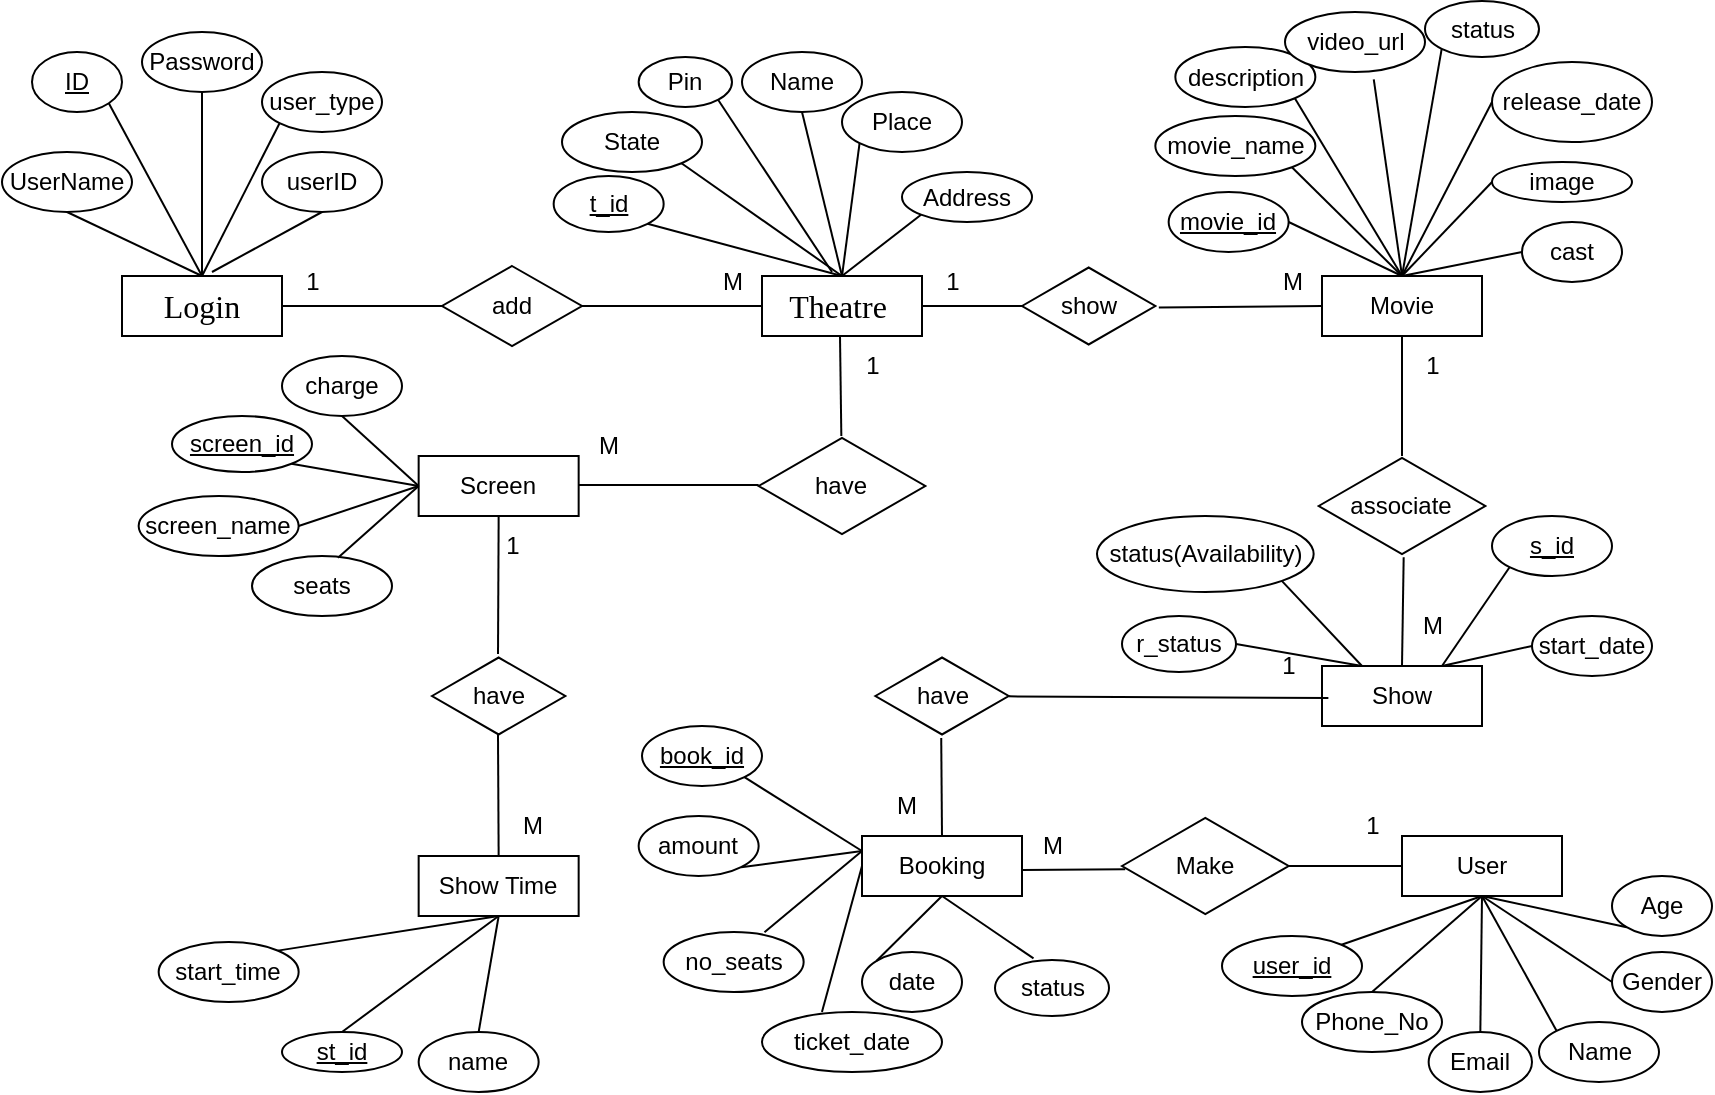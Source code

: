 <mxfile version="25.0.2">
  <diagram name="Page-1" id="21sxd1JLhRx6vWNXKEFD">
    <mxGraphModel dx="1091" dy="646" grid="1" gridSize="10" guides="1" tooltips="1" connect="1" arrows="1" fold="1" page="1" pageScale="1" pageWidth="850" pageHeight="1100" math="0" shadow="0">
      <root>
        <mxCell id="0" />
        <mxCell id="1" parent="0" />
        <mxCell id="0o60pnF43kU1OyqHO9tg-1" value="User" style="rounded=0;whiteSpace=wrap;html=1;" parent="1" vertex="1">
          <mxGeometry x="705" y="482" width="80" height="30" as="geometry" />
        </mxCell>
        <mxCell id="0o60pnF43kU1OyqHO9tg-2" value="Movie" style="rounded=0;whiteSpace=wrap;html=1;" parent="1" vertex="1">
          <mxGeometry x="665" y="202" width="80" height="30" as="geometry" />
        </mxCell>
        <mxCell id="0o60pnF43kU1OyqHO9tg-3" value="Show" style="rounded=0;whiteSpace=wrap;html=1;" parent="1" vertex="1">
          <mxGeometry x="665" y="397" width="80" height="30" as="geometry" />
        </mxCell>
        <mxCell id="0o60pnF43kU1OyqHO9tg-4" value="Booking" style="rounded=0;whiteSpace=wrap;html=1;" parent="1" vertex="1">
          <mxGeometry x="435.0" y="482" width="80" height="30" as="geometry" />
        </mxCell>
        <mxCell id="db7SQEfbEo6dRX1Lkpu2-1" value="Show Time" style="rounded=0;whiteSpace=wrap;html=1;" vertex="1" parent="1">
          <mxGeometry x="213.33" y="492" width="80" height="30" as="geometry" />
        </mxCell>
        <mxCell id="db7SQEfbEo6dRX1Lkpu2-6" value="&lt;font face=&quot;Times New Roman, serif&quot;&gt;&lt;span style=&quot;font-size: 16px;&quot;&gt;Login&lt;/span&gt;&lt;/font&gt;" style="rounded=0;whiteSpace=wrap;html=1;strokeWidth=1;" vertex="1" parent="1">
          <mxGeometry x="65" y="202" width="80" height="30" as="geometry" />
        </mxCell>
        <mxCell id="db7SQEfbEo6dRX1Lkpu2-7" value="&lt;span style=&quot;font-size: 12pt; line-height: 107%; font-family: &amp;quot;Times New Roman&amp;quot;, serif;&quot;&gt;Theatre&amp;nbsp;&lt;/span&gt;" style="rounded=0;whiteSpace=wrap;html=1;" vertex="1" parent="1">
          <mxGeometry x="385" y="202" width="80" height="30" as="geometry" />
        </mxCell>
        <mxCell id="db7SQEfbEo6dRX1Lkpu2-13" value="add" style="rhombus;whiteSpace=wrap;html=1;" vertex="1" parent="1">
          <mxGeometry x="225" y="197" width="70" height="40" as="geometry" />
        </mxCell>
        <mxCell id="db7SQEfbEo6dRX1Lkpu2-17" value="1" style="text;html=1;align=center;verticalAlign=middle;resizable=0;points=[];autosize=1;strokeColor=none;fillColor=none;" vertex="1" parent="1">
          <mxGeometry x="145" y="190" width="30" height="30" as="geometry" />
        </mxCell>
        <mxCell id="db7SQEfbEo6dRX1Lkpu2-18" value="M" style="text;html=1;align=center;verticalAlign=middle;resizable=0;points=[];autosize=1;strokeColor=none;fillColor=none;" vertex="1" parent="1">
          <mxGeometry x="355" y="190" width="30" height="30" as="geometry" />
        </mxCell>
        <mxCell id="db7SQEfbEo6dRX1Lkpu2-23" value="have" style="html=1;whiteSpace=wrap;aspect=fixed;shape=isoRectangle;" vertex="1" parent="1">
          <mxGeometry x="383.33" y="282" width="83.33" height="50" as="geometry" />
        </mxCell>
        <mxCell id="db7SQEfbEo6dRX1Lkpu2-24" value="Screen" style="rounded=0;whiteSpace=wrap;html=1;" vertex="1" parent="1">
          <mxGeometry x="213.33" y="292" width="80" height="30" as="geometry" />
        </mxCell>
        <mxCell id="db7SQEfbEo6dRX1Lkpu2-27" value="1" style="text;html=1;align=center;verticalAlign=middle;resizable=0;points=[];autosize=1;strokeColor=none;fillColor=none;" vertex="1" parent="1">
          <mxGeometry x="425" y="232" width="30" height="30" as="geometry" />
        </mxCell>
        <mxCell id="db7SQEfbEo6dRX1Lkpu2-29" value="M" style="text;html=1;align=center;verticalAlign=middle;resizable=0;points=[];autosize=1;strokeColor=none;fillColor=none;" vertex="1" parent="1">
          <mxGeometry x="293.33" y="272" width="30" height="30" as="geometry" />
        </mxCell>
        <mxCell id="db7SQEfbEo6dRX1Lkpu2-31" value="show" style="html=1;whiteSpace=wrap;aspect=fixed;shape=isoRectangle;" vertex="1" parent="1">
          <mxGeometry x="515" y="197" width="66.67" height="40" as="geometry" />
        </mxCell>
        <mxCell id="db7SQEfbEo6dRX1Lkpu2-34" value="1" style="text;html=1;align=center;verticalAlign=middle;resizable=0;points=[];autosize=1;strokeColor=none;fillColor=none;" vertex="1" parent="1">
          <mxGeometry x="465" y="190" width="30" height="30" as="geometry" />
        </mxCell>
        <mxCell id="db7SQEfbEo6dRX1Lkpu2-35" value="M" style="text;html=1;align=center;verticalAlign=middle;resizable=0;points=[];autosize=1;strokeColor=none;fillColor=none;" vertex="1" parent="1">
          <mxGeometry x="635" y="190" width="30" height="30" as="geometry" />
        </mxCell>
        <mxCell id="db7SQEfbEo6dRX1Lkpu2-36" value="associate" style="html=1;whiteSpace=wrap;aspect=fixed;shape=isoRectangle;" vertex="1" parent="1">
          <mxGeometry x="663.33" y="292" width="83.34" height="50" as="geometry" />
        </mxCell>
        <mxCell id="db7SQEfbEo6dRX1Lkpu2-39" value="1" style="text;html=1;align=center;verticalAlign=middle;resizable=0;points=[];autosize=1;strokeColor=none;fillColor=none;" vertex="1" parent="1">
          <mxGeometry x="705" y="232" width="30" height="30" as="geometry" />
        </mxCell>
        <mxCell id="db7SQEfbEo6dRX1Lkpu2-40" value="M" style="text;html=1;align=center;verticalAlign=middle;resizable=0;points=[];autosize=1;strokeColor=none;fillColor=none;" vertex="1" parent="1">
          <mxGeometry x="705" y="362" width="30" height="30" as="geometry" />
        </mxCell>
        <mxCell id="db7SQEfbEo6dRX1Lkpu2-41" value="have" style="html=1;whiteSpace=wrap;aspect=fixed;shape=isoRectangle;" vertex="1" parent="1">
          <mxGeometry x="441.68" y="392" width="66.66" height="40" as="geometry" />
        </mxCell>
        <mxCell id="db7SQEfbEo6dRX1Lkpu2-46" value="M" style="text;html=1;align=center;verticalAlign=middle;resizable=0;points=[];autosize=1;strokeColor=none;fillColor=none;" vertex="1" parent="1">
          <mxGeometry x="441.68" y="452" width="30" height="30" as="geometry" />
        </mxCell>
        <mxCell id="db7SQEfbEo6dRX1Lkpu2-47" value="have" style="html=1;whiteSpace=wrap;aspect=fixed;shape=isoRectangle;" vertex="1" parent="1">
          <mxGeometry x="220.0" y="392" width="66.66" height="40" as="geometry" />
        </mxCell>
        <mxCell id="db7SQEfbEo6dRX1Lkpu2-50" value="1" style="text;html=1;align=center;verticalAlign=middle;resizable=0;points=[];autosize=1;strokeColor=none;fillColor=none;" vertex="1" parent="1">
          <mxGeometry x="245" y="322" width="30" height="30" as="geometry" />
        </mxCell>
        <mxCell id="db7SQEfbEo6dRX1Lkpu2-51" value="M" style="text;html=1;align=center;verticalAlign=middle;resizable=0;points=[];autosize=1;strokeColor=none;fillColor=none;" vertex="1" parent="1">
          <mxGeometry x="255" y="462" width="30" height="30" as="geometry" />
        </mxCell>
        <mxCell id="db7SQEfbEo6dRX1Lkpu2-45" value="1" style="text;html=1;align=center;verticalAlign=middle;resizable=0;points=[];autosize=1;strokeColor=none;fillColor=none;" vertex="1" parent="1">
          <mxGeometry x="633.33" y="382" width="30" height="30" as="geometry" />
        </mxCell>
        <mxCell id="db7SQEfbEo6dRX1Lkpu2-62" value="Make" style="html=1;whiteSpace=wrap;aspect=fixed;shape=isoRectangle;" vertex="1" parent="1">
          <mxGeometry x="565" y="472" width="83.33" height="50" as="geometry" />
        </mxCell>
        <mxCell id="db7SQEfbEo6dRX1Lkpu2-65" value="1" style="text;html=1;align=center;verticalAlign=middle;resizable=0;points=[];autosize=1;strokeColor=none;fillColor=none;" vertex="1" parent="1">
          <mxGeometry x="675" y="462" width="30" height="30" as="geometry" />
        </mxCell>
        <mxCell id="db7SQEfbEo6dRX1Lkpu2-66" value="M" style="text;html=1;align=center;verticalAlign=middle;resizable=0;points=[];autosize=1;strokeColor=none;fillColor=none;" vertex="1" parent="1">
          <mxGeometry x="515" y="472" width="30" height="30" as="geometry" />
        </mxCell>
        <mxCell id="db7SQEfbEo6dRX1Lkpu2-69" value="" style="endArrow=none;html=1;rounded=0;entryX=0;entryY=0.5;entryDx=0;entryDy=0;" edge="1" parent="1" source="db7SQEfbEo6dRX1Lkpu2-62" target="0o60pnF43kU1OyqHO9tg-1">
          <mxGeometry width="50" height="50" relative="1" as="geometry">
            <mxPoint x="655" y="492" as="sourcePoint" />
            <mxPoint x="695" y="442" as="targetPoint" />
          </mxGeometry>
        </mxCell>
        <mxCell id="db7SQEfbEo6dRX1Lkpu2-70" value="" style="endArrow=none;html=1;rounded=0;entryX=0.019;entryY=0.532;entryDx=0;entryDy=0;entryPerimeter=0;" edge="1" parent="1" target="db7SQEfbEo6dRX1Lkpu2-62">
          <mxGeometry width="50" height="50" relative="1" as="geometry">
            <mxPoint x="515" y="499" as="sourcePoint" />
            <mxPoint x="566" y="492" as="targetPoint" />
          </mxGeometry>
        </mxCell>
        <mxCell id="db7SQEfbEo6dRX1Lkpu2-71" value="" style="endArrow=none;html=1;rounded=0;entryX=0.494;entryY=1.025;entryDx=0;entryDy=0;entryPerimeter=0;exitX=0.5;exitY=0;exitDx=0;exitDy=0;" edge="1" parent="1" source="0o60pnF43kU1OyqHO9tg-4" target="db7SQEfbEo6dRX1Lkpu2-41">
          <mxGeometry width="50" height="50" relative="1" as="geometry">
            <mxPoint x="395" y="492" as="sourcePoint" />
            <mxPoint x="445" y="442" as="targetPoint" />
          </mxGeometry>
        </mxCell>
        <mxCell id="db7SQEfbEo6dRX1Lkpu2-72" value="" style="endArrow=none;html=1;rounded=0;entryX=1.162;entryY=1.033;entryDx=0;entryDy=0;entryPerimeter=0;" edge="1" parent="1" source="db7SQEfbEo6dRX1Lkpu2-41" target="db7SQEfbEo6dRX1Lkpu2-45">
          <mxGeometry width="50" height="50" relative="1" as="geometry">
            <mxPoint x="395" y="492" as="sourcePoint" />
            <mxPoint x="655" y="412" as="targetPoint" />
          </mxGeometry>
        </mxCell>
        <mxCell id="db7SQEfbEo6dRX1Lkpu2-75" value="" style="endArrow=none;html=1;rounded=0;entryX=0.5;entryY=1;entryDx=0;entryDy=0;" edge="1" parent="1" target="db7SQEfbEo6dRX1Lkpu2-24">
          <mxGeometry width="50" height="50" relative="1" as="geometry">
            <mxPoint x="253" y="391" as="sourcePoint" />
            <mxPoint x="445" y="442" as="targetPoint" />
          </mxGeometry>
        </mxCell>
        <mxCell id="db7SQEfbEo6dRX1Lkpu2-76" value="" style="endArrow=none;html=1;rounded=0;exitX=0.5;exitY=0;exitDx=0;exitDy=0;entryX=0.495;entryY=0.965;entryDx=0;entryDy=0;entryPerimeter=0;" edge="1" parent="1" source="db7SQEfbEo6dRX1Lkpu2-1" target="db7SQEfbEo6dRX1Lkpu2-47">
          <mxGeometry width="50" height="50" relative="1" as="geometry">
            <mxPoint x="205" y="482" as="sourcePoint" />
            <mxPoint x="255" y="432" as="targetPoint" />
          </mxGeometry>
        </mxCell>
        <mxCell id="db7SQEfbEo6dRX1Lkpu2-77" value="" style="endArrow=none;html=1;rounded=0;entryX=1;entryY=0.5;entryDx=0;entryDy=0;exitX=0;exitY=0.5;exitDx=0;exitDy=0;" edge="1" parent="1" source="db7SQEfbEo6dRX1Lkpu2-13" target="db7SQEfbEo6dRX1Lkpu2-6">
          <mxGeometry width="50" height="50" relative="1" as="geometry">
            <mxPoint x="395" y="492" as="sourcePoint" />
            <mxPoint x="445" y="442" as="targetPoint" />
          </mxGeometry>
        </mxCell>
        <mxCell id="db7SQEfbEo6dRX1Lkpu2-78" value="" style="endArrow=none;html=1;rounded=0;entryX=1;entryY=0.5;entryDx=0;entryDy=0;exitX=0;exitY=0.5;exitDx=0;exitDy=0;" edge="1" parent="1" source="db7SQEfbEo6dRX1Lkpu2-7" target="db7SQEfbEo6dRX1Lkpu2-13">
          <mxGeometry width="50" height="50" relative="1" as="geometry">
            <mxPoint x="375" y="217" as="sourcePoint" />
            <mxPoint x="293.33" y="216.5" as="targetPoint" />
          </mxGeometry>
        </mxCell>
        <mxCell id="db7SQEfbEo6dRX1Lkpu2-79" value="" style="endArrow=none;html=1;rounded=0;entryX=1;entryY=0.5;entryDx=0;entryDy=0;exitX=0;exitY=0.5;exitDx=0;exitDy=0;" edge="1" parent="1">
          <mxGeometry width="50" height="50" relative="1" as="geometry">
            <mxPoint x="383.33" y="306.5" as="sourcePoint" />
            <mxPoint x="293.33" y="306.5" as="targetPoint" />
          </mxGeometry>
        </mxCell>
        <mxCell id="db7SQEfbEo6dRX1Lkpu2-80" value="" style="endArrow=none;html=1;rounded=0;entryX=1;entryY=0.5;entryDx=0;entryDy=0;" edge="1" parent="1" source="db7SQEfbEo6dRX1Lkpu2-31" target="db7SQEfbEo6dRX1Lkpu2-7">
          <mxGeometry width="50" height="50" relative="1" as="geometry">
            <mxPoint x="395" y="492" as="sourcePoint" />
            <mxPoint x="445" y="442" as="targetPoint" />
          </mxGeometry>
        </mxCell>
        <mxCell id="db7SQEfbEo6dRX1Lkpu2-81" value="" style="endArrow=none;html=1;rounded=0;entryX=1.026;entryY=0.52;entryDx=0;entryDy=0;entryPerimeter=0;exitX=0;exitY=0.5;exitDx=0;exitDy=0;" edge="1" parent="1" source="0o60pnF43kU1OyqHO9tg-2" target="db7SQEfbEo6dRX1Lkpu2-31">
          <mxGeometry width="50" height="50" relative="1" as="geometry">
            <mxPoint x="395" y="492" as="sourcePoint" />
            <mxPoint x="445" y="442" as="targetPoint" />
          </mxGeometry>
        </mxCell>
        <mxCell id="db7SQEfbEo6dRX1Lkpu2-82" value="" style="endArrow=none;html=1;rounded=0;entryX=0.5;entryY=1;entryDx=0;entryDy=0;exitX=0.5;exitY=0;exitDx=0;exitDy=0;exitPerimeter=0;" edge="1" parent="1" source="db7SQEfbEo6dRX1Lkpu2-36" target="0o60pnF43kU1OyqHO9tg-2">
          <mxGeometry width="50" height="50" relative="1" as="geometry">
            <mxPoint x="395" y="492" as="sourcePoint" />
            <mxPoint x="445" y="442" as="targetPoint" />
          </mxGeometry>
        </mxCell>
        <mxCell id="db7SQEfbEo6dRX1Lkpu2-83" value="" style="endArrow=none;html=1;rounded=0;entryX=0.51;entryY=1.012;entryDx=0;entryDy=0;entryPerimeter=0;exitX=0.5;exitY=0;exitDx=0;exitDy=0;" edge="1" parent="1" source="0o60pnF43kU1OyqHO9tg-3" target="db7SQEfbEo6dRX1Lkpu2-36">
          <mxGeometry width="50" height="50" relative="1" as="geometry">
            <mxPoint x="395" y="492" as="sourcePoint" />
            <mxPoint x="445" y="442" as="targetPoint" />
          </mxGeometry>
        </mxCell>
        <mxCell id="db7SQEfbEo6dRX1Lkpu2-84" value="" style="endArrow=none;html=1;rounded=0;" edge="1" parent="1" source="db7SQEfbEo6dRX1Lkpu2-23">
          <mxGeometry width="50" height="50" relative="1" as="geometry">
            <mxPoint x="395" y="492" as="sourcePoint" />
            <mxPoint x="424" y="232" as="targetPoint" />
          </mxGeometry>
        </mxCell>
        <mxCell id="db7SQEfbEo6dRX1Lkpu2-85" value="ID" style="ellipse;whiteSpace=wrap;html=1;fontStyle=4" vertex="1" parent="1">
          <mxGeometry x="20" y="90" width="45" height="30" as="geometry" />
        </mxCell>
        <mxCell id="db7SQEfbEo6dRX1Lkpu2-88" value="Password" style="ellipse;whiteSpace=wrap;html=1;" vertex="1" parent="1">
          <mxGeometry x="75" y="80" width="60" height="30" as="geometry" />
        </mxCell>
        <mxCell id="db7SQEfbEo6dRX1Lkpu2-89" value="UserName" style="ellipse;whiteSpace=wrap;html=1;" vertex="1" parent="1">
          <mxGeometry x="5" y="140" width="65" height="30" as="geometry" />
        </mxCell>
        <mxCell id="db7SQEfbEo6dRX1Lkpu2-90" value="" style="endArrow=none;html=1;rounded=0;entryX=1;entryY=1;entryDx=0;entryDy=0;exitX=0.5;exitY=0;exitDx=0;exitDy=0;" edge="1" parent="1" source="db7SQEfbEo6dRX1Lkpu2-6" target="db7SQEfbEo6dRX1Lkpu2-85">
          <mxGeometry width="50" height="50" relative="1" as="geometry">
            <mxPoint x="100" y="170" as="sourcePoint" />
            <mxPoint x="460" y="330" as="targetPoint" />
          </mxGeometry>
        </mxCell>
        <mxCell id="db7SQEfbEo6dRX1Lkpu2-91" value="" style="endArrow=none;html=1;rounded=0;entryX=0.5;entryY=1;entryDx=0;entryDy=0;exitX=0.5;exitY=0;exitDx=0;exitDy=0;" edge="1" parent="1" source="db7SQEfbEo6dRX1Lkpu2-6" target="db7SQEfbEo6dRX1Lkpu2-89">
          <mxGeometry width="50" height="50" relative="1" as="geometry">
            <mxPoint x="410" y="380" as="sourcePoint" />
            <mxPoint x="40" y="210" as="targetPoint" />
          </mxGeometry>
        </mxCell>
        <mxCell id="db7SQEfbEo6dRX1Lkpu2-92" value="" style="endArrow=none;html=1;rounded=0;entryX=0.5;entryY=1;entryDx=0;entryDy=0;exitX=0.5;exitY=0;exitDx=0;exitDy=0;" edge="1" parent="1" source="db7SQEfbEo6dRX1Lkpu2-6" target="db7SQEfbEo6dRX1Lkpu2-88">
          <mxGeometry width="50" height="50" relative="1" as="geometry">
            <mxPoint x="410" y="380" as="sourcePoint" />
            <mxPoint x="460" y="330" as="targetPoint" />
          </mxGeometry>
        </mxCell>
        <mxCell id="db7SQEfbEo6dRX1Lkpu2-97" value="user_type" style="ellipse;whiteSpace=wrap;html=1;" vertex="1" parent="1">
          <mxGeometry x="135" y="100" width="60" height="30" as="geometry" />
        </mxCell>
        <mxCell id="db7SQEfbEo6dRX1Lkpu2-100" value="userID" style="ellipse;whiteSpace=wrap;html=1;" vertex="1" parent="1">
          <mxGeometry x="135" y="140" width="60" height="30" as="geometry" />
        </mxCell>
        <mxCell id="db7SQEfbEo6dRX1Lkpu2-102" value="" style="endArrow=none;html=1;rounded=0;entryX=0.5;entryY=1;entryDx=0;entryDy=0;" edge="1" parent="1" target="db7SQEfbEo6dRX1Lkpu2-100">
          <mxGeometry width="50" height="50" relative="1" as="geometry">
            <mxPoint x="110" y="200" as="sourcePoint" />
            <mxPoint x="390" y="320" as="targetPoint" />
          </mxGeometry>
        </mxCell>
        <mxCell id="db7SQEfbEo6dRX1Lkpu2-103" value="" style="endArrow=none;html=1;rounded=0;entryX=0;entryY=1;entryDx=0;entryDy=0;exitX=0.5;exitY=0;exitDx=0;exitDy=0;" edge="1" parent="1" source="db7SQEfbEo6dRX1Lkpu2-6" target="db7SQEfbEo6dRX1Lkpu2-97">
          <mxGeometry width="50" height="50" relative="1" as="geometry">
            <mxPoint x="340" y="370" as="sourcePoint" />
            <mxPoint x="390" y="320" as="targetPoint" />
          </mxGeometry>
        </mxCell>
        <mxCell id="db7SQEfbEo6dRX1Lkpu2-104" value="Name" style="ellipse;whiteSpace=wrap;html=1;" vertex="1" parent="1">
          <mxGeometry x="375" y="90" width="60" height="30" as="geometry" />
        </mxCell>
        <mxCell id="db7SQEfbEo6dRX1Lkpu2-105" value="Address" style="ellipse;whiteSpace=wrap;html=1;" vertex="1" parent="1">
          <mxGeometry x="455" y="150" width="65" height="25" as="geometry" />
        </mxCell>
        <mxCell id="db7SQEfbEo6dRX1Lkpu2-106" value="Place" style="ellipse;whiteSpace=wrap;html=1;" vertex="1" parent="1">
          <mxGeometry x="425" y="110" width="60" height="30" as="geometry" />
        </mxCell>
        <mxCell id="db7SQEfbEo6dRX1Lkpu2-108" value="State" style="ellipse;whiteSpace=wrap;html=1;" vertex="1" parent="1">
          <mxGeometry x="285" y="120" width="70" height="30" as="geometry" />
        </mxCell>
        <mxCell id="db7SQEfbEo6dRX1Lkpu2-109" value="Pin" style="ellipse;whiteSpace=wrap;html=1;" vertex="1" parent="1">
          <mxGeometry x="323.33" y="92.5" width="46.67" height="25" as="geometry" />
        </mxCell>
        <mxCell id="db7SQEfbEo6dRX1Lkpu2-111" value="&lt;u&gt;t_id&lt;/u&gt;" style="ellipse;whiteSpace=wrap;html=1;" vertex="1" parent="1">
          <mxGeometry x="280.83" y="152" width="55" height="28" as="geometry" />
        </mxCell>
        <mxCell id="db7SQEfbEo6dRX1Lkpu2-114" value="" style="endArrow=none;html=1;rounded=0;entryX=1;entryY=1;entryDx=0;entryDy=0;exitX=0.5;exitY=0;exitDx=0;exitDy=0;" edge="1" parent="1" source="db7SQEfbEo6dRX1Lkpu2-7" target="db7SQEfbEo6dRX1Lkpu2-111">
          <mxGeometry width="50" height="50" relative="1" as="geometry">
            <mxPoint x="340" y="370" as="sourcePoint" />
            <mxPoint x="390" y="320" as="targetPoint" />
          </mxGeometry>
        </mxCell>
        <mxCell id="db7SQEfbEo6dRX1Lkpu2-115" value="" style="endArrow=none;html=1;rounded=0;entryX=1;entryY=1;entryDx=0;entryDy=0;exitX=0.5;exitY=0;exitDx=0;exitDy=0;" edge="1" parent="1" source="db7SQEfbEo6dRX1Lkpu2-7" target="db7SQEfbEo6dRX1Lkpu2-108">
          <mxGeometry width="50" height="50" relative="1" as="geometry">
            <mxPoint x="340" y="370" as="sourcePoint" />
            <mxPoint x="390" y="320" as="targetPoint" />
          </mxGeometry>
        </mxCell>
        <mxCell id="db7SQEfbEo6dRX1Lkpu2-116" value="" style="endArrow=none;html=1;rounded=0;entryX=1;entryY=1;entryDx=0;entryDy=0;" edge="1" parent="1" target="db7SQEfbEo6dRX1Lkpu2-109">
          <mxGeometry width="50" height="50" relative="1" as="geometry">
            <mxPoint x="420" y="200" as="sourcePoint" />
            <mxPoint x="390" y="320" as="targetPoint" />
          </mxGeometry>
        </mxCell>
        <mxCell id="db7SQEfbEo6dRX1Lkpu2-117" value="" style="endArrow=none;html=1;rounded=0;entryX=0.5;entryY=1;entryDx=0;entryDy=0;exitX=0.5;exitY=0;exitDx=0;exitDy=0;" edge="1" parent="1" source="db7SQEfbEo6dRX1Lkpu2-7" target="db7SQEfbEo6dRX1Lkpu2-104">
          <mxGeometry width="50" height="50" relative="1" as="geometry">
            <mxPoint x="340" y="370" as="sourcePoint" />
            <mxPoint x="390" y="320" as="targetPoint" />
          </mxGeometry>
        </mxCell>
        <mxCell id="db7SQEfbEo6dRX1Lkpu2-118" value="" style="endArrow=none;html=1;rounded=0;entryX=0;entryY=1;entryDx=0;entryDy=0;exitX=0.5;exitY=0;exitDx=0;exitDy=0;" edge="1" parent="1" source="db7SQEfbEo6dRX1Lkpu2-7" target="db7SQEfbEo6dRX1Lkpu2-106">
          <mxGeometry width="50" height="50" relative="1" as="geometry">
            <mxPoint x="340" y="370" as="sourcePoint" />
            <mxPoint x="390" y="320" as="targetPoint" />
          </mxGeometry>
        </mxCell>
        <mxCell id="db7SQEfbEo6dRX1Lkpu2-119" value="" style="endArrow=none;html=1;rounded=0;entryX=0;entryY=1;entryDx=0;entryDy=0;exitX=0.5;exitY=0;exitDx=0;exitDy=0;" edge="1" parent="1" source="db7SQEfbEo6dRX1Lkpu2-7" target="db7SQEfbEo6dRX1Lkpu2-105">
          <mxGeometry width="50" height="50" relative="1" as="geometry">
            <mxPoint x="430" y="200" as="sourcePoint" />
            <mxPoint x="390" y="320" as="targetPoint" />
          </mxGeometry>
        </mxCell>
        <mxCell id="db7SQEfbEo6dRX1Lkpu2-121" value="&lt;u&gt;movie_id&lt;/u&gt;" style="ellipse;whiteSpace=wrap;html=1;" vertex="1" parent="1">
          <mxGeometry x="588.33" y="160" width="60" height="30" as="geometry" />
        </mxCell>
        <mxCell id="db7SQEfbEo6dRX1Lkpu2-122" value="movie_name" style="ellipse;whiteSpace=wrap;html=1;" vertex="1" parent="1">
          <mxGeometry x="581.67" y="122" width="80" height="30" as="geometry" />
        </mxCell>
        <mxCell id="db7SQEfbEo6dRX1Lkpu2-123" value="cast" style="ellipse;whiteSpace=wrap;html=1;" vertex="1" parent="1">
          <mxGeometry x="765" y="175" width="50" height="30" as="geometry" />
        </mxCell>
        <mxCell id="db7SQEfbEo6dRX1Lkpu2-125" value="description" style="ellipse;whiteSpace=wrap;html=1;" vertex="1" parent="1">
          <mxGeometry x="591.67" y="87.5" width="70" height="30" as="geometry" />
        </mxCell>
        <mxCell id="db7SQEfbEo6dRX1Lkpu2-126" value="release_date" style="ellipse;whiteSpace=wrap;html=1;" vertex="1" parent="1">
          <mxGeometry x="750" y="95" width="80" height="40" as="geometry" />
        </mxCell>
        <mxCell id="db7SQEfbEo6dRX1Lkpu2-127" value="image" style="ellipse;whiteSpace=wrap;html=1;" vertex="1" parent="1">
          <mxGeometry x="750" y="145" width="70" height="20" as="geometry" />
        </mxCell>
        <mxCell id="db7SQEfbEo6dRX1Lkpu2-128" value="video_url" style="ellipse;whiteSpace=wrap;html=1;" vertex="1" parent="1">
          <mxGeometry x="646.5" y="70" width="70" height="30" as="geometry" />
        </mxCell>
        <mxCell id="db7SQEfbEo6dRX1Lkpu2-129" value="status" style="ellipse;whiteSpace=wrap;html=1;" vertex="1" parent="1">
          <mxGeometry x="716.5" y="64.5" width="57" height="28" as="geometry" />
        </mxCell>
        <mxCell id="db7SQEfbEo6dRX1Lkpu2-130" value="" style="endArrow=none;html=1;rounded=0;entryX=1;entryY=0.5;entryDx=0;entryDy=0;exitX=0.5;exitY=0;exitDx=0;exitDy=0;" edge="1" parent="1" source="0o60pnF43kU1OyqHO9tg-2" target="db7SQEfbEo6dRX1Lkpu2-121">
          <mxGeometry width="50" height="50" relative="1" as="geometry">
            <mxPoint x="340" y="370" as="sourcePoint" />
            <mxPoint x="390" y="320" as="targetPoint" />
          </mxGeometry>
        </mxCell>
        <mxCell id="db7SQEfbEo6dRX1Lkpu2-131" value="" style="endArrow=none;html=1;rounded=0;entryX=1;entryY=1;entryDx=0;entryDy=0;exitX=0.5;exitY=0;exitDx=0;exitDy=0;" edge="1" parent="1" source="0o60pnF43kU1OyqHO9tg-2" target="db7SQEfbEo6dRX1Lkpu2-122">
          <mxGeometry width="50" height="50" relative="1" as="geometry">
            <mxPoint x="340" y="370" as="sourcePoint" />
            <mxPoint x="390" y="320" as="targetPoint" />
          </mxGeometry>
        </mxCell>
        <mxCell id="db7SQEfbEo6dRX1Lkpu2-132" value="" style="endArrow=none;html=1;rounded=0;exitX=0.5;exitY=0;exitDx=0;exitDy=0;entryX=1;entryY=1;entryDx=0;entryDy=0;" edge="1" parent="1" source="0o60pnF43kU1OyqHO9tg-2" target="db7SQEfbEo6dRX1Lkpu2-125">
          <mxGeometry width="50" height="50" relative="1" as="geometry">
            <mxPoint x="715" y="212" as="sourcePoint" />
            <mxPoint x="670" y="158" as="targetPoint" />
          </mxGeometry>
        </mxCell>
        <mxCell id="db7SQEfbEo6dRX1Lkpu2-133" value="" style="endArrow=none;html=1;rounded=0;entryX=0.634;entryY=1.123;entryDx=0;entryDy=0;exitX=0.5;exitY=0;exitDx=0;exitDy=0;entryPerimeter=0;" edge="1" parent="1" source="0o60pnF43kU1OyqHO9tg-2" target="db7SQEfbEo6dRX1Lkpu2-128">
          <mxGeometry width="50" height="50" relative="1" as="geometry">
            <mxPoint x="725" y="222" as="sourcePoint" />
            <mxPoint x="670" y="168" as="targetPoint" />
          </mxGeometry>
        </mxCell>
        <mxCell id="db7SQEfbEo6dRX1Lkpu2-134" value="" style="endArrow=none;html=1;rounded=0;entryX=0;entryY=1;entryDx=0;entryDy=0;exitX=0.5;exitY=0;exitDx=0;exitDy=0;" edge="1" parent="1" source="0o60pnF43kU1OyqHO9tg-2" target="db7SQEfbEo6dRX1Lkpu2-129">
          <mxGeometry width="50" height="50" relative="1" as="geometry">
            <mxPoint x="735" y="232" as="sourcePoint" />
            <mxPoint x="680" y="178" as="targetPoint" />
          </mxGeometry>
        </mxCell>
        <mxCell id="db7SQEfbEo6dRX1Lkpu2-135" value="" style="endArrow=none;html=1;rounded=0;entryX=0;entryY=0.5;entryDx=0;entryDy=0;exitX=0.5;exitY=0;exitDx=0;exitDy=0;" edge="1" parent="1" source="0o60pnF43kU1OyqHO9tg-2" target="db7SQEfbEo6dRX1Lkpu2-126">
          <mxGeometry width="50" height="50" relative="1" as="geometry">
            <mxPoint x="710" y="200" as="sourcePoint" />
            <mxPoint x="690" y="188" as="targetPoint" />
          </mxGeometry>
        </mxCell>
        <mxCell id="db7SQEfbEo6dRX1Lkpu2-136" value="" style="endArrow=none;html=1;rounded=0;entryX=0;entryY=0.5;entryDx=0;entryDy=0;exitX=0.5;exitY=0;exitDx=0;exitDy=0;" edge="1" parent="1" source="0o60pnF43kU1OyqHO9tg-2" target="db7SQEfbEo6dRX1Lkpu2-127">
          <mxGeometry width="50" height="50" relative="1" as="geometry">
            <mxPoint x="700" y="200" as="sourcePoint" />
            <mxPoint x="700" y="198" as="targetPoint" />
          </mxGeometry>
        </mxCell>
        <mxCell id="db7SQEfbEo6dRX1Lkpu2-137" value="" style="endArrow=none;html=1;rounded=0;entryX=0;entryY=0.5;entryDx=0;entryDy=0;exitX=0.5;exitY=0;exitDx=0;exitDy=0;" edge="1" parent="1" source="0o60pnF43kU1OyqHO9tg-2" target="db7SQEfbEo6dRX1Lkpu2-123">
          <mxGeometry width="50" height="50" relative="1" as="geometry">
            <mxPoint x="765" y="262" as="sourcePoint" />
            <mxPoint x="710" y="208" as="targetPoint" />
          </mxGeometry>
        </mxCell>
        <mxCell id="db7SQEfbEo6dRX1Lkpu2-139" value="&lt;u&gt;screen_id&lt;/u&gt;" style="ellipse;whiteSpace=wrap;html=1;" vertex="1" parent="1">
          <mxGeometry x="90" y="272" width="70" height="28" as="geometry" />
        </mxCell>
        <mxCell id="db7SQEfbEo6dRX1Lkpu2-140" value="screen_name" style="ellipse;whiteSpace=wrap;html=1;" vertex="1" parent="1">
          <mxGeometry x="73.33" y="312" width="80" height="30" as="geometry" />
        </mxCell>
        <mxCell id="db7SQEfbEo6dRX1Lkpu2-141" value="seats" style="ellipse;whiteSpace=wrap;html=1;" vertex="1" parent="1">
          <mxGeometry x="130" y="342" width="70" height="30" as="geometry" />
        </mxCell>
        <mxCell id="db7SQEfbEo6dRX1Lkpu2-142" value="charge" style="ellipse;whiteSpace=wrap;html=1;" vertex="1" parent="1">
          <mxGeometry x="145.0" y="242" width="60" height="30" as="geometry" />
        </mxCell>
        <mxCell id="db7SQEfbEo6dRX1Lkpu2-144" value="" style="endArrow=none;html=1;rounded=0;entryX=0.5;entryY=1;entryDx=0;entryDy=0;exitX=0;exitY=0.5;exitDx=0;exitDy=0;" edge="1" parent="1" source="db7SQEfbEo6dRX1Lkpu2-24" target="db7SQEfbEo6dRX1Lkpu2-142">
          <mxGeometry width="50" height="50" relative="1" as="geometry">
            <mxPoint x="340" y="370" as="sourcePoint" />
            <mxPoint x="390" y="320" as="targetPoint" />
          </mxGeometry>
        </mxCell>
        <mxCell id="db7SQEfbEo6dRX1Lkpu2-145" value="" style="endArrow=none;html=1;rounded=0;entryX=1;entryY=1;entryDx=0;entryDy=0;exitX=0;exitY=0.5;exitDx=0;exitDy=0;" edge="1" parent="1" source="db7SQEfbEo6dRX1Lkpu2-24" target="db7SQEfbEo6dRX1Lkpu2-139">
          <mxGeometry width="50" height="50" relative="1" as="geometry">
            <mxPoint x="223" y="317" as="sourcePoint" />
            <mxPoint x="193" y="282" as="targetPoint" />
          </mxGeometry>
        </mxCell>
        <mxCell id="db7SQEfbEo6dRX1Lkpu2-146" value="" style="endArrow=none;html=1;rounded=0;entryX=1;entryY=0.5;entryDx=0;entryDy=0;exitX=0;exitY=0.5;exitDx=0;exitDy=0;" edge="1" parent="1" source="db7SQEfbEo6dRX1Lkpu2-24" target="db7SQEfbEo6dRX1Lkpu2-140">
          <mxGeometry width="50" height="50" relative="1" as="geometry">
            <mxPoint x="213" y="300" as="sourcePoint" />
            <mxPoint x="203" y="292" as="targetPoint" />
          </mxGeometry>
        </mxCell>
        <mxCell id="db7SQEfbEo6dRX1Lkpu2-148" value="" style="endArrow=none;html=1;rounded=0;entryX=0.614;entryY=0.028;entryDx=0;entryDy=0;entryPerimeter=0;exitX=0;exitY=0.5;exitDx=0;exitDy=0;" edge="1" parent="1" source="db7SQEfbEo6dRX1Lkpu2-24" target="db7SQEfbEo6dRX1Lkpu2-141">
          <mxGeometry width="50" height="50" relative="1" as="geometry">
            <mxPoint x="340" y="370" as="sourcePoint" />
            <mxPoint x="390" y="320" as="targetPoint" />
          </mxGeometry>
        </mxCell>
        <mxCell id="db7SQEfbEo6dRX1Lkpu2-149" value="&lt;u&gt;st_id&lt;/u&gt;" style="ellipse;whiteSpace=wrap;html=1;" vertex="1" parent="1">
          <mxGeometry x="145" y="580" width="60" height="20" as="geometry" />
        </mxCell>
        <mxCell id="db7SQEfbEo6dRX1Lkpu2-150" value="name" style="ellipse;whiteSpace=wrap;html=1;" vertex="1" parent="1">
          <mxGeometry x="213.33" y="580" width="60" height="30" as="geometry" />
        </mxCell>
        <mxCell id="db7SQEfbEo6dRX1Lkpu2-151" value="start_time" style="ellipse;whiteSpace=wrap;html=1;" vertex="1" parent="1">
          <mxGeometry x="83.33" y="535" width="70" height="30" as="geometry" />
        </mxCell>
        <mxCell id="db7SQEfbEo6dRX1Lkpu2-152" value="" style="endArrow=none;html=1;rounded=0;exitX=0.5;exitY=0;exitDx=0;exitDy=0;entryX=0.5;entryY=1;entryDx=0;entryDy=0;" edge="1" parent="1" source="db7SQEfbEo6dRX1Lkpu2-149" target="db7SQEfbEo6dRX1Lkpu2-1">
          <mxGeometry width="50" height="50" relative="1" as="geometry">
            <mxPoint x="340" y="370" as="sourcePoint" />
            <mxPoint x="390" y="320" as="targetPoint" />
          </mxGeometry>
        </mxCell>
        <mxCell id="db7SQEfbEo6dRX1Lkpu2-153" value="" style="endArrow=none;html=1;rounded=0;exitX=0.5;exitY=0;exitDx=0;exitDy=0;entryX=0.5;entryY=1;entryDx=0;entryDy=0;" edge="1" parent="1" source="db7SQEfbEo6dRX1Lkpu2-150" target="db7SQEfbEo6dRX1Lkpu2-1">
          <mxGeometry width="50" height="50" relative="1" as="geometry">
            <mxPoint x="185" y="560" as="sourcePoint" />
            <mxPoint x="263" y="532" as="targetPoint" />
          </mxGeometry>
        </mxCell>
        <mxCell id="db7SQEfbEo6dRX1Lkpu2-154" value="" style="endArrow=none;html=1;rounded=0;exitX=1;exitY=0;exitDx=0;exitDy=0;entryX=0.5;entryY=1;entryDx=0;entryDy=0;" edge="1" parent="1" source="db7SQEfbEo6dRX1Lkpu2-151" target="db7SQEfbEo6dRX1Lkpu2-1">
          <mxGeometry width="50" height="50" relative="1" as="geometry">
            <mxPoint x="195" y="570" as="sourcePoint" />
            <mxPoint x="273" y="542" as="targetPoint" />
          </mxGeometry>
        </mxCell>
        <mxCell id="db7SQEfbEo6dRX1Lkpu2-155" value="&lt;u&gt;s_id&lt;/u&gt;" style="ellipse;whiteSpace=wrap;html=1;" vertex="1" parent="1">
          <mxGeometry x="750" y="322" width="60" height="30" as="geometry" />
        </mxCell>
        <mxCell id="db7SQEfbEo6dRX1Lkpu2-156" value="start_date" style="ellipse;whiteSpace=wrap;html=1;" vertex="1" parent="1">
          <mxGeometry x="770" y="372" width="60" height="30" as="geometry" />
        </mxCell>
        <mxCell id="db7SQEfbEo6dRX1Lkpu2-157" value="status(Availability)" style="ellipse;whiteSpace=wrap;html=1;" vertex="1" parent="1">
          <mxGeometry x="552.5" y="322" width="108.33" height="38" as="geometry" />
        </mxCell>
        <mxCell id="db7SQEfbEo6dRX1Lkpu2-158" value="r_status" style="ellipse;whiteSpace=wrap;html=1;" vertex="1" parent="1">
          <mxGeometry x="565" y="372" width="57" height="28" as="geometry" />
        </mxCell>
        <mxCell id="db7SQEfbEo6dRX1Lkpu2-161" value="" style="endArrow=none;html=1;rounded=0;entryX=0;entryY=1;entryDx=0;entryDy=0;exitX=0.75;exitY=0;exitDx=0;exitDy=0;" edge="1" parent="1" source="0o60pnF43kU1OyqHO9tg-3" target="db7SQEfbEo6dRX1Lkpu2-155">
          <mxGeometry width="50" height="50" relative="1" as="geometry">
            <mxPoint x="340" y="370" as="sourcePoint" />
            <mxPoint x="390" y="320" as="targetPoint" />
          </mxGeometry>
        </mxCell>
        <mxCell id="db7SQEfbEo6dRX1Lkpu2-162" value="" style="endArrow=none;html=1;rounded=0;entryX=0;entryY=0.5;entryDx=0;entryDy=0;exitX=0.75;exitY=0;exitDx=0;exitDy=0;" edge="1" parent="1" source="0o60pnF43kU1OyqHO9tg-3" target="db7SQEfbEo6dRX1Lkpu2-156">
          <mxGeometry width="50" height="50" relative="1" as="geometry">
            <mxPoint x="735" y="407" as="sourcePoint" />
            <mxPoint x="769" y="358" as="targetPoint" />
          </mxGeometry>
        </mxCell>
        <mxCell id="db7SQEfbEo6dRX1Lkpu2-163" value="" style="endArrow=none;html=1;rounded=0;entryX=1;entryY=1;entryDx=0;entryDy=0;exitX=0.25;exitY=0;exitDx=0;exitDy=0;" edge="1" parent="1" source="0o60pnF43kU1OyqHO9tg-3" target="db7SQEfbEo6dRX1Lkpu2-157">
          <mxGeometry width="50" height="50" relative="1" as="geometry">
            <mxPoint x="745" y="417" as="sourcePoint" />
            <mxPoint x="779" y="368" as="targetPoint" />
          </mxGeometry>
        </mxCell>
        <mxCell id="db7SQEfbEo6dRX1Lkpu2-164" value="" style="endArrow=none;html=1;rounded=0;entryX=1;entryY=0.5;entryDx=0;entryDy=0;exitX=0.25;exitY=0;exitDx=0;exitDy=0;" edge="1" parent="1" source="0o60pnF43kU1OyqHO9tg-3" target="db7SQEfbEo6dRX1Lkpu2-158">
          <mxGeometry width="50" height="50" relative="1" as="geometry">
            <mxPoint x="755" y="427" as="sourcePoint" />
            <mxPoint x="789" y="378" as="targetPoint" />
          </mxGeometry>
        </mxCell>
        <mxCell id="db7SQEfbEo6dRX1Lkpu2-165" value="&lt;u&gt;book_id&lt;/u&gt;" style="ellipse;whiteSpace=wrap;html=1;" vertex="1" parent="1">
          <mxGeometry x="325" y="427" width="60" height="30" as="geometry" />
        </mxCell>
        <mxCell id="db7SQEfbEo6dRX1Lkpu2-166" value="no_seats" style="ellipse;whiteSpace=wrap;html=1;" vertex="1" parent="1">
          <mxGeometry x="335.83" y="530" width="70" height="30" as="geometry" />
        </mxCell>
        <mxCell id="db7SQEfbEo6dRX1Lkpu2-167" value="amount" style="ellipse;whiteSpace=wrap;html=1;" vertex="1" parent="1">
          <mxGeometry x="323.33" y="472" width="60" height="30" as="geometry" />
        </mxCell>
        <mxCell id="db7SQEfbEo6dRX1Lkpu2-169" value="ticket_date" style="ellipse;whiteSpace=wrap;html=1;" vertex="1" parent="1">
          <mxGeometry x="385" y="570" width="90" height="30" as="geometry" />
        </mxCell>
        <mxCell id="db7SQEfbEo6dRX1Lkpu2-170" value="date" style="ellipse;whiteSpace=wrap;html=1;" vertex="1" parent="1">
          <mxGeometry x="435.0" y="540" width="50" height="30" as="geometry" />
        </mxCell>
        <mxCell id="db7SQEfbEo6dRX1Lkpu2-171" value="status" style="ellipse;whiteSpace=wrap;html=1;" vertex="1" parent="1">
          <mxGeometry x="501.5" y="544" width="57" height="28" as="geometry" />
        </mxCell>
        <mxCell id="db7SQEfbEo6dRX1Lkpu2-172" value="" style="endArrow=none;html=1;rounded=0;entryX=0.338;entryY=-0.028;entryDx=0;entryDy=0;exitX=0.5;exitY=1;exitDx=0;exitDy=0;entryPerimeter=0;" edge="1" parent="1" source="0o60pnF43kU1OyqHO9tg-4" target="db7SQEfbEo6dRX1Lkpu2-171">
          <mxGeometry width="50" height="50" relative="1" as="geometry">
            <mxPoint x="475" y="520" as="sourcePoint" />
            <mxPoint x="390" y="320" as="targetPoint" />
          </mxGeometry>
        </mxCell>
        <mxCell id="db7SQEfbEo6dRX1Lkpu2-174" value="" style="endArrow=none;html=1;rounded=0;entryX=1;entryY=1;entryDx=0;entryDy=0;exitX=0;exitY=0.25;exitDx=0;exitDy=0;" edge="1" parent="1" source="0o60pnF43kU1OyqHO9tg-4" target="db7SQEfbEo6dRX1Lkpu2-165">
          <mxGeometry width="50" height="50" relative="1" as="geometry">
            <mxPoint x="340" y="370" as="sourcePoint" />
            <mxPoint x="390" y="320" as="targetPoint" />
          </mxGeometry>
        </mxCell>
        <mxCell id="db7SQEfbEo6dRX1Lkpu2-175" value="" style="endArrow=none;html=1;rounded=0;entryX=0.5;entryY=1;entryDx=0;entryDy=0;exitX=0;exitY=0;exitDx=0;exitDy=0;" edge="1" parent="1" source="db7SQEfbEo6dRX1Lkpu2-170" target="0o60pnF43kU1OyqHO9tg-4">
          <mxGeometry width="50" height="50" relative="1" as="geometry">
            <mxPoint x="445" y="500" as="sourcePoint" />
            <mxPoint x="386" y="463" as="targetPoint" />
          </mxGeometry>
        </mxCell>
        <mxCell id="db7SQEfbEo6dRX1Lkpu2-176" value="" style="endArrow=none;html=1;rounded=0;entryX=0.72;entryY=0.004;entryDx=0;entryDy=0;exitX=0;exitY=0.25;exitDx=0;exitDy=0;entryPerimeter=0;" edge="1" parent="1" source="0o60pnF43kU1OyqHO9tg-4" target="db7SQEfbEo6dRX1Lkpu2-166">
          <mxGeometry width="50" height="50" relative="1" as="geometry">
            <mxPoint x="455" y="510" as="sourcePoint" />
            <mxPoint x="396" y="473" as="targetPoint" />
          </mxGeometry>
        </mxCell>
        <mxCell id="db7SQEfbEo6dRX1Lkpu2-177" value="" style="endArrow=none;html=1;rounded=0;entryX=0.333;entryY=0;entryDx=0;entryDy=0;exitX=0;exitY=0.5;exitDx=0;exitDy=0;entryPerimeter=0;" edge="1" parent="1" source="0o60pnF43kU1OyqHO9tg-4" target="db7SQEfbEo6dRX1Lkpu2-169">
          <mxGeometry width="50" height="50" relative="1" as="geometry">
            <mxPoint x="465" y="520" as="sourcePoint" />
            <mxPoint x="406" y="483" as="targetPoint" />
          </mxGeometry>
        </mxCell>
        <mxCell id="db7SQEfbEo6dRX1Lkpu2-179" value="" style="endArrow=none;html=1;rounded=0;entryX=1;entryY=1;entryDx=0;entryDy=0;exitX=0;exitY=0.25;exitDx=0;exitDy=0;" edge="1" parent="1" source="0o60pnF43kU1OyqHO9tg-4" target="db7SQEfbEo6dRX1Lkpu2-167">
          <mxGeometry width="50" height="50" relative="1" as="geometry">
            <mxPoint x="430" y="490" as="sourcePoint" />
            <mxPoint x="426" y="503" as="targetPoint" />
          </mxGeometry>
        </mxCell>
        <mxCell id="db7SQEfbEo6dRX1Lkpu2-180" value="&lt;u&gt;user_id&lt;/u&gt;" style="ellipse;whiteSpace=wrap;html=1;" vertex="1" parent="1">
          <mxGeometry x="615" y="532" width="70" height="30" as="geometry" />
        </mxCell>
        <mxCell id="db7SQEfbEo6dRX1Lkpu2-181" value="Email" style="ellipse;whiteSpace=wrap;html=1;" vertex="1" parent="1">
          <mxGeometry x="718.33" y="580" width="51.67" height="30" as="geometry" />
        </mxCell>
        <mxCell id="db7SQEfbEo6dRX1Lkpu2-182" value="Phone_No" style="ellipse;whiteSpace=wrap;html=1;" vertex="1" parent="1">
          <mxGeometry x="655.0" y="560" width="70" height="30" as="geometry" />
        </mxCell>
        <mxCell id="db7SQEfbEo6dRX1Lkpu2-183" value="Age" style="ellipse;whiteSpace=wrap;html=1;" vertex="1" parent="1">
          <mxGeometry x="810" y="502" width="50" height="30" as="geometry" />
        </mxCell>
        <mxCell id="db7SQEfbEo6dRX1Lkpu2-184" value="Gender" style="ellipse;whiteSpace=wrap;html=1;" vertex="1" parent="1">
          <mxGeometry x="810" y="540" width="50" height="30" as="geometry" />
        </mxCell>
        <mxCell id="db7SQEfbEo6dRX1Lkpu2-185" value="Name" style="ellipse;whiteSpace=wrap;html=1;" vertex="1" parent="1">
          <mxGeometry x="773.5" y="575" width="60" height="30" as="geometry" />
        </mxCell>
        <mxCell id="db7SQEfbEo6dRX1Lkpu2-188" value="" style="endArrow=none;html=1;rounded=0;entryX=0.5;entryY=1;entryDx=0;entryDy=0;exitX=1;exitY=0;exitDx=0;exitDy=0;" edge="1" parent="1" source="db7SQEfbEo6dRX1Lkpu2-180" target="0o60pnF43kU1OyqHO9tg-1">
          <mxGeometry width="50" height="50" relative="1" as="geometry">
            <mxPoint x="340" y="370" as="sourcePoint" />
            <mxPoint x="390" y="320" as="targetPoint" />
          </mxGeometry>
        </mxCell>
        <mxCell id="db7SQEfbEo6dRX1Lkpu2-189" value="" style="endArrow=none;html=1;rounded=0;entryX=0.5;entryY=1;entryDx=0;entryDy=0;exitX=0.5;exitY=0;exitDx=0;exitDy=0;" edge="1" parent="1" source="db7SQEfbEo6dRX1Lkpu2-182" target="0o60pnF43kU1OyqHO9tg-1">
          <mxGeometry width="50" height="50" relative="1" as="geometry">
            <mxPoint x="685" y="546" as="sourcePoint" />
            <mxPoint x="755" y="522" as="targetPoint" />
          </mxGeometry>
        </mxCell>
        <mxCell id="db7SQEfbEo6dRX1Lkpu2-190" value="" style="endArrow=none;html=1;rounded=0;entryX=0.5;entryY=1;entryDx=0;entryDy=0;exitX=0.5;exitY=0;exitDx=0;exitDy=0;" edge="1" parent="1" source="db7SQEfbEo6dRX1Lkpu2-181" target="0o60pnF43kU1OyqHO9tg-1">
          <mxGeometry width="50" height="50" relative="1" as="geometry">
            <mxPoint x="700" y="570" as="sourcePoint" />
            <mxPoint x="755" y="522" as="targetPoint" />
          </mxGeometry>
        </mxCell>
        <mxCell id="db7SQEfbEo6dRX1Lkpu2-191" value="" style="endArrow=none;html=1;rounded=0;entryX=0.5;entryY=1;entryDx=0;entryDy=0;exitX=0;exitY=0;exitDx=0;exitDy=0;" edge="1" parent="1" source="db7SQEfbEo6dRX1Lkpu2-185" target="0o60pnF43kU1OyqHO9tg-1">
          <mxGeometry width="50" height="50" relative="1" as="geometry">
            <mxPoint x="754" y="590" as="sourcePoint" />
            <mxPoint x="755" y="522" as="targetPoint" />
          </mxGeometry>
        </mxCell>
        <mxCell id="db7SQEfbEo6dRX1Lkpu2-192" value="" style="endArrow=none;html=1;rounded=0;exitX=0;exitY=0.5;exitDx=0;exitDy=0;entryX=0.5;entryY=1;entryDx=0;entryDy=0;" edge="1" parent="1" source="db7SQEfbEo6dRX1Lkpu2-184" target="0o60pnF43kU1OyqHO9tg-1">
          <mxGeometry width="50" height="50" relative="1" as="geometry">
            <mxPoint x="764" y="600" as="sourcePoint" />
            <mxPoint x="740" y="510" as="targetPoint" />
          </mxGeometry>
        </mxCell>
        <mxCell id="db7SQEfbEo6dRX1Lkpu2-193" value="" style="endArrow=none;html=1;rounded=0;exitX=0;exitY=1;exitDx=0;exitDy=0;entryX=0.5;entryY=1;entryDx=0;entryDy=0;" edge="1" parent="1" source="db7SQEfbEo6dRX1Lkpu2-183" target="0o60pnF43kU1OyqHO9tg-1">
          <mxGeometry width="50" height="50" relative="1" as="geometry">
            <mxPoint x="774" y="610" as="sourcePoint" />
            <mxPoint x="750" y="520" as="targetPoint" />
          </mxGeometry>
        </mxCell>
      </root>
    </mxGraphModel>
  </diagram>
</mxfile>
